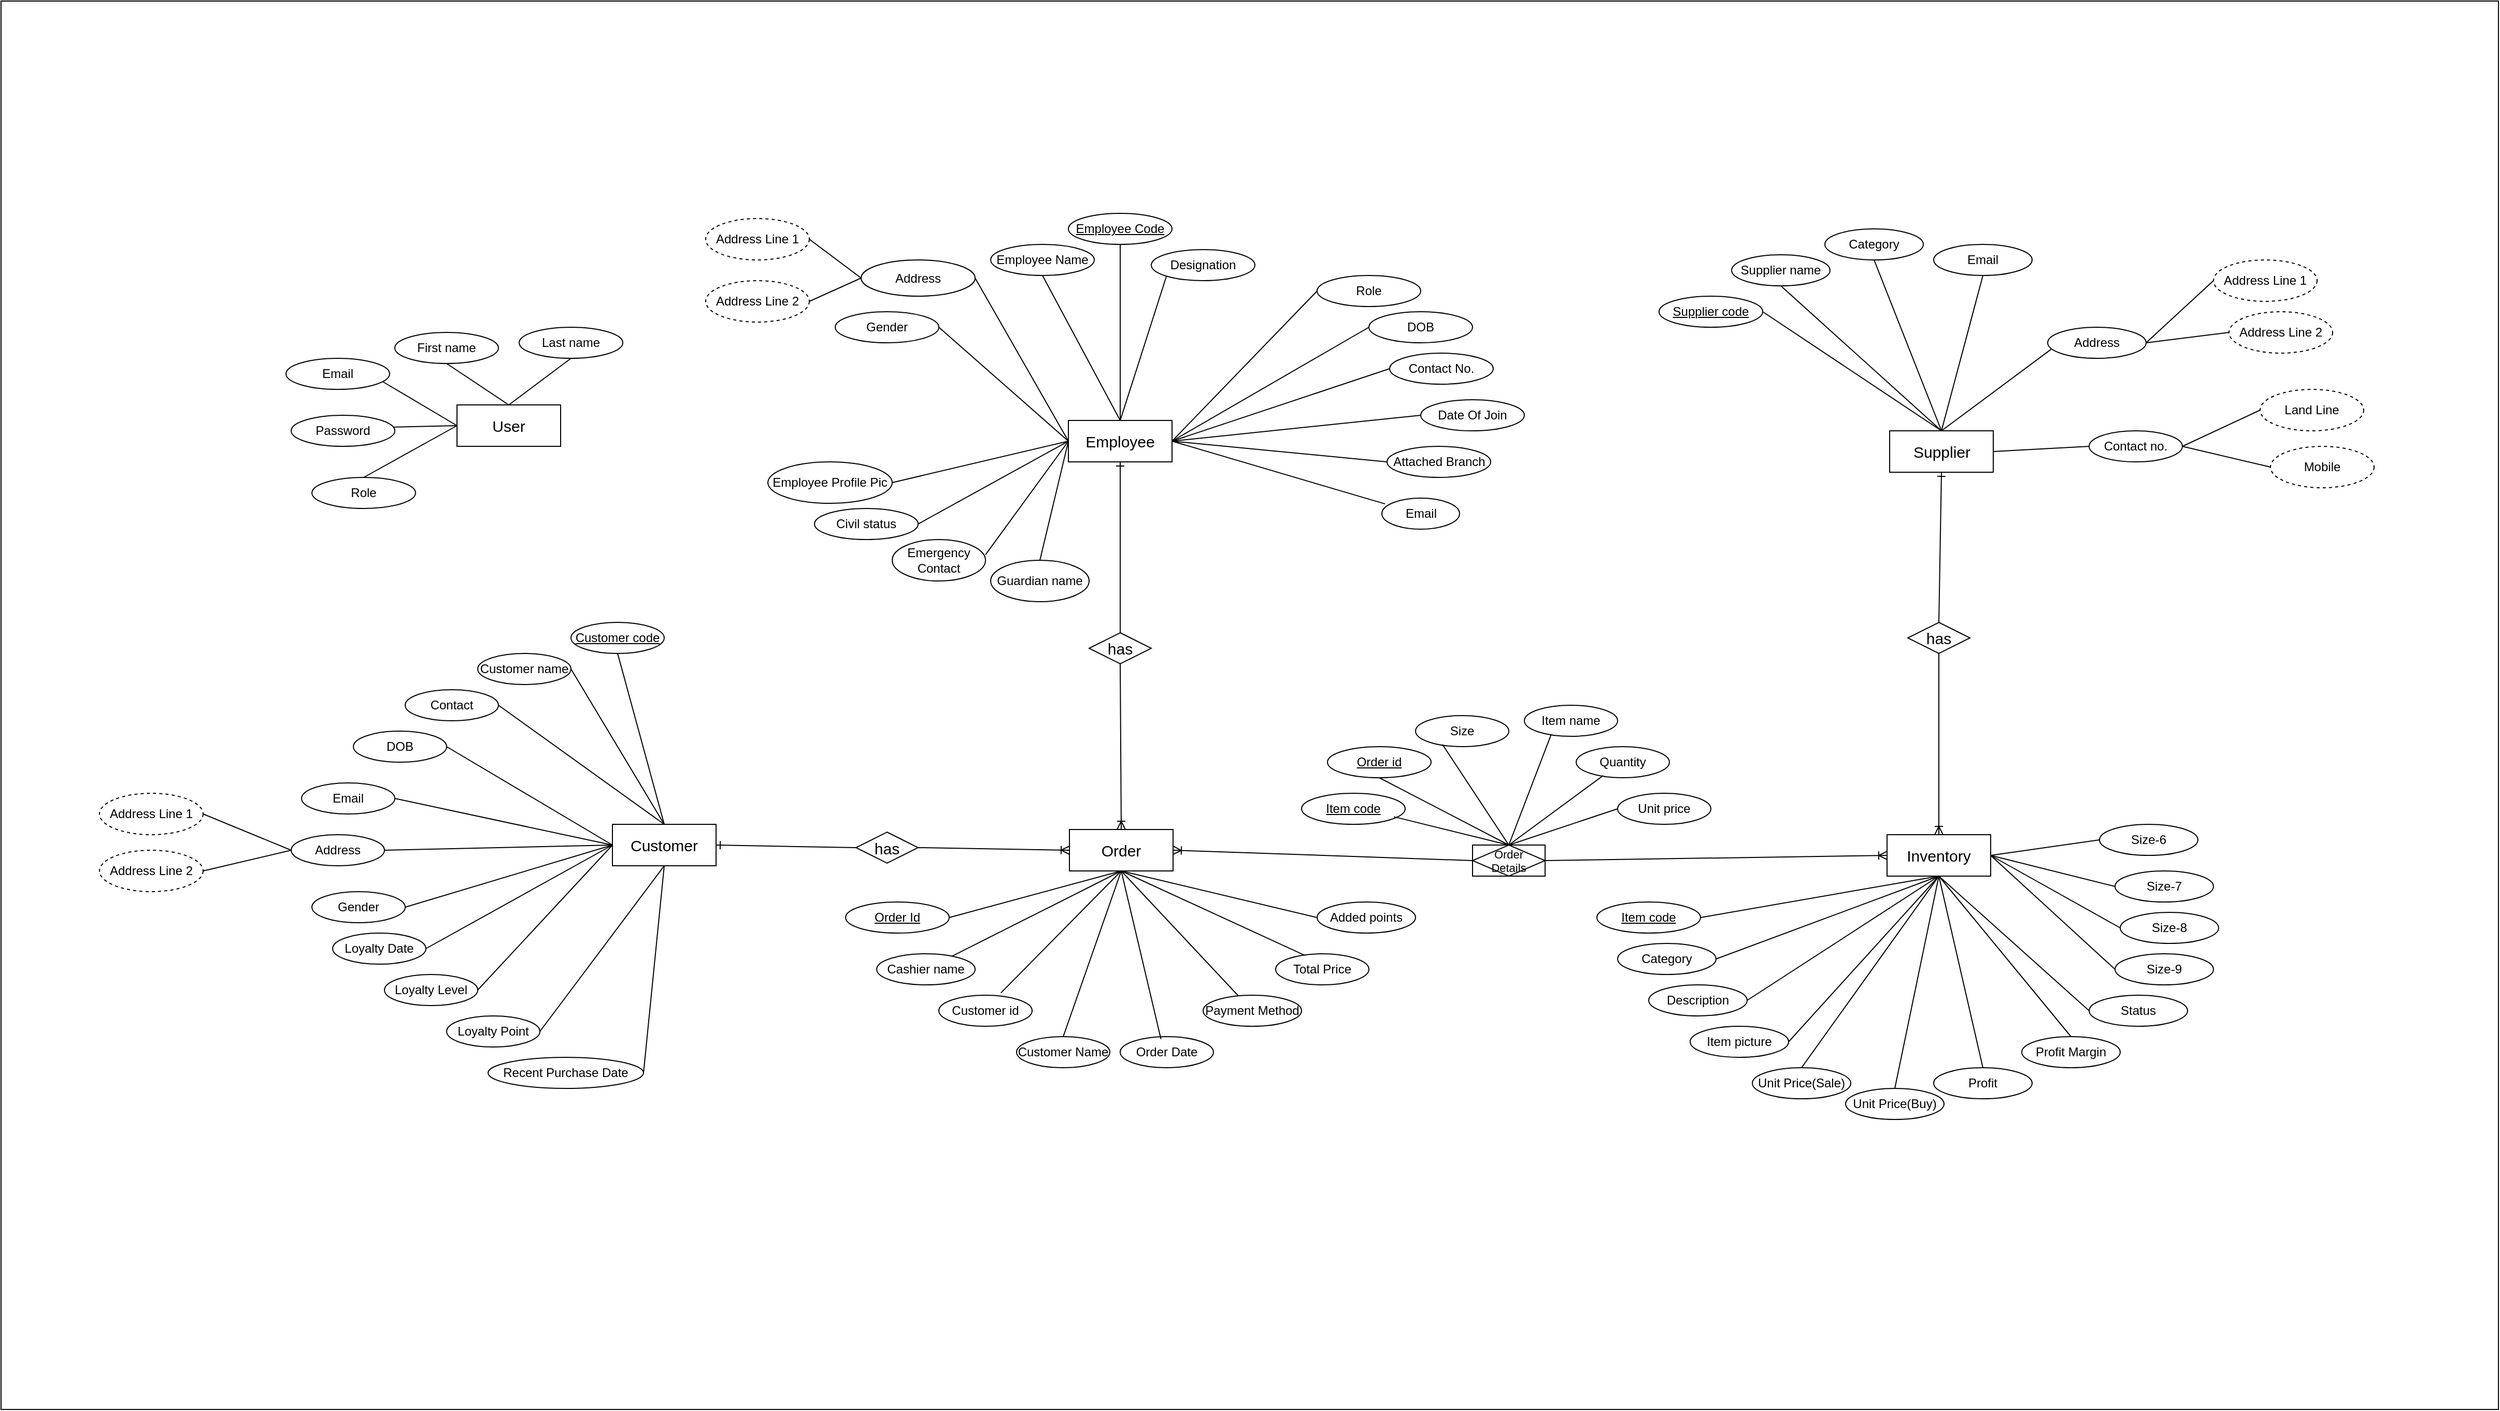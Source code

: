 <mxfile version="21.4.0" type="device">
  <diagram name="Page-1" id="ZirYJTsKvD7a3nU20qLH">
    <mxGraphModel dx="2268" dy="868" grid="1" gridSize="10" guides="1" tooltips="1" connect="1" arrows="1" fold="1" page="1" pageScale="1" pageWidth="850" pageHeight="1100" math="0" shadow="0">
      <root>
        <mxCell id="0" />
        <mxCell id="1" parent="0" />
        <mxCell id="JgvFJQ8lv26SpHcQZbP2-1" value="" style="rounded=0;whiteSpace=wrap;html=1;movable=0;resizable=0;rotatable=0;deletable=0;editable=0;locked=1;connectable=0;" parent="1" vertex="1">
          <mxGeometry x="-750" y="60" width="2410" height="1360" as="geometry" />
        </mxCell>
        <mxCell id="JgvFJQ8lv26SpHcQZbP2-2" value="&lt;font style=&quot;font-size: 15px;&quot;&gt;Employee&lt;/font&gt;" style="whiteSpace=wrap;html=1;align=center;" parent="1" vertex="1">
          <mxGeometry x="280" y="465" width="100" height="40" as="geometry" />
        </mxCell>
        <mxCell id="JgvFJQ8lv26SpHcQZbP2-3" value="Employee Code" style="ellipse;whiteSpace=wrap;html=1;align=center;fontStyle=4;" parent="1" vertex="1">
          <mxGeometry x="280" y="265" width="100" height="30" as="geometry" />
        </mxCell>
        <mxCell id="JgvFJQ8lv26SpHcQZbP2-4" value="Employee Name" style="ellipse;whiteSpace=wrap;html=1;align=center;" parent="1" vertex="1">
          <mxGeometry x="205" y="295" width="100" height="30" as="geometry" />
        </mxCell>
        <mxCell id="JgvFJQ8lv26SpHcQZbP2-5" value="Employee Profile Pic" style="ellipse;whiteSpace=wrap;html=1;align=center;" parent="1" vertex="1">
          <mxGeometry x="-10" y="505" width="120" height="40" as="geometry" />
        </mxCell>
        <mxCell id="JgvFJQ8lv26SpHcQZbP2-6" value="Gender" style="ellipse;whiteSpace=wrap;html=1;align=center;" parent="1" vertex="1">
          <mxGeometry x="55" y="360" width="100" height="30" as="geometry" />
        </mxCell>
        <mxCell id="JgvFJQ8lv26SpHcQZbP2-7" value="Civil status" style="ellipse;whiteSpace=wrap;html=1;align=center;" parent="1" vertex="1">
          <mxGeometry x="35" y="550" width="100" height="30" as="geometry" />
        </mxCell>
        <mxCell id="JgvFJQ8lv26SpHcQZbP2-8" value="" style="endArrow=none;html=1;rounded=0;entryX=0;entryY=0.5;entryDx=0;entryDy=0;exitX=1;exitY=0.5;exitDx=0;exitDy=0;" parent="1" source="JgvFJQ8lv26SpHcQZbP2-7" target="JgvFJQ8lv26SpHcQZbP2-2" edge="1">
          <mxGeometry width="50" height="50" relative="1" as="geometry">
            <mxPoint x="270" y="345" as="sourcePoint" />
            <mxPoint x="185" y="419" as="targetPoint" />
          </mxGeometry>
        </mxCell>
        <mxCell id="JgvFJQ8lv26SpHcQZbP2-9" value="" style="endArrow=none;html=1;rounded=0;exitX=1;exitY=0.5;exitDx=0;exitDy=0;entryX=0;entryY=0.5;entryDx=0;entryDy=0;" parent="1" source="JgvFJQ8lv26SpHcQZbP2-6" target="JgvFJQ8lv26SpHcQZbP2-2" edge="1">
          <mxGeometry width="50" height="50" relative="1" as="geometry">
            <mxPoint x="225" y="341" as="sourcePoint" />
            <mxPoint x="195" y="475" as="targetPoint" />
          </mxGeometry>
        </mxCell>
        <mxCell id="JgvFJQ8lv26SpHcQZbP2-10" value="" style="endArrow=none;html=1;rounded=0;exitX=1;exitY=0.5;exitDx=0;exitDy=0;entryX=0;entryY=0.5;entryDx=0;entryDy=0;" parent="1" source="JgvFJQ8lv26SpHcQZbP2-5" target="JgvFJQ8lv26SpHcQZbP2-2" edge="1">
          <mxGeometry width="50" height="50" relative="1" as="geometry">
            <mxPoint x="175" y="370" as="sourcePoint" />
            <mxPoint x="290" y="495" as="targetPoint" />
          </mxGeometry>
        </mxCell>
        <mxCell id="JgvFJQ8lv26SpHcQZbP2-11" value="" style="endArrow=none;html=1;rounded=0;exitX=0.5;exitY=1;exitDx=0;exitDy=0;entryX=0.5;entryY=0;entryDx=0;entryDy=0;" parent="1" source="JgvFJQ8lv26SpHcQZbP2-4" target="JgvFJQ8lv26SpHcQZbP2-2" edge="1">
          <mxGeometry width="50" height="50" relative="1" as="geometry">
            <mxPoint x="155" y="415" as="sourcePoint" />
            <mxPoint x="290" y="495" as="targetPoint" />
          </mxGeometry>
        </mxCell>
        <mxCell id="JgvFJQ8lv26SpHcQZbP2-12" value="" style="endArrow=none;html=1;rounded=0;exitX=0.5;exitY=1;exitDx=0;exitDy=0;entryX=0.5;entryY=0;entryDx=0;entryDy=0;" parent="1" source="JgvFJQ8lv26SpHcQZbP2-3" target="JgvFJQ8lv26SpHcQZbP2-2" edge="1">
          <mxGeometry width="50" height="50" relative="1" as="geometry">
            <mxPoint x="125" y="470" as="sourcePoint" />
            <mxPoint x="290" y="495" as="targetPoint" />
          </mxGeometry>
        </mxCell>
        <mxCell id="JgvFJQ8lv26SpHcQZbP2-13" value="Designation" style="ellipse;whiteSpace=wrap;html=1;align=center;" parent="1" vertex="1">
          <mxGeometry x="360" y="300" width="100" height="30" as="geometry" />
        </mxCell>
        <mxCell id="JgvFJQ8lv26SpHcQZbP2-14" value="Role" style="ellipse;whiteSpace=wrap;html=1;align=center;" parent="1" vertex="1">
          <mxGeometry x="520" y="325" width="100" height="30" as="geometry" />
        </mxCell>
        <mxCell id="JgvFJQ8lv26SpHcQZbP2-15" value="DOB" style="ellipse;whiteSpace=wrap;html=1;align=center;" parent="1" vertex="1">
          <mxGeometry x="570" y="360" width="100" height="30" as="geometry" />
        </mxCell>
        <mxCell id="JgvFJQ8lv26SpHcQZbP2-16" value="Date Of Join" style="ellipse;whiteSpace=wrap;html=1;align=center;" parent="1" vertex="1">
          <mxGeometry x="620" y="445" width="100" height="30" as="geometry" />
        </mxCell>
        <mxCell id="JgvFJQ8lv26SpHcQZbP2-17" value="Attached Branch" style="ellipse;whiteSpace=wrap;html=1;align=center;" parent="1" vertex="1">
          <mxGeometry x="587.5" y="490" width="100" height="30" as="geometry" />
        </mxCell>
        <mxCell id="JgvFJQ8lv26SpHcQZbP2-18" value="" style="endArrow=none;html=1;rounded=0;entryX=0.5;entryY=0;entryDx=0;entryDy=0;exitX=0;exitY=1;exitDx=0;exitDy=0;" parent="1" source="JgvFJQ8lv26SpHcQZbP2-13" target="JgvFJQ8lv26SpHcQZbP2-2" edge="1">
          <mxGeometry width="50" height="50" relative="1" as="geometry">
            <mxPoint x="215" y="356" as="sourcePoint" />
            <mxPoint x="290" y="495" as="targetPoint" />
          </mxGeometry>
        </mxCell>
        <mxCell id="JgvFJQ8lv26SpHcQZbP2-19" value="" style="endArrow=none;html=1;rounded=0;entryX=1;entryY=0.5;entryDx=0;entryDy=0;exitX=0;exitY=0.5;exitDx=0;exitDy=0;" parent="1" source="JgvFJQ8lv26SpHcQZbP2-14" target="JgvFJQ8lv26SpHcQZbP2-2" edge="1">
          <mxGeometry width="50" height="50" relative="1" as="geometry">
            <mxPoint x="475" y="351" as="sourcePoint" />
            <mxPoint x="390" y="495" as="targetPoint" />
          </mxGeometry>
        </mxCell>
        <mxCell id="JgvFJQ8lv26SpHcQZbP2-20" value="" style="endArrow=none;html=1;rounded=0;entryX=1;entryY=0.5;entryDx=0;entryDy=0;exitX=0;exitY=0.5;exitDx=0;exitDy=0;" parent="1" source="JgvFJQ8lv26SpHcQZbP2-15" target="JgvFJQ8lv26SpHcQZbP2-2" edge="1">
          <mxGeometry width="50" height="50" relative="1" as="geometry">
            <mxPoint x="515" y="380" as="sourcePoint" />
            <mxPoint x="390" y="495" as="targetPoint" />
          </mxGeometry>
        </mxCell>
        <mxCell id="JgvFJQ8lv26SpHcQZbP2-21" value="" style="endArrow=none;html=1;rounded=0;entryX=1;entryY=0.5;entryDx=0;entryDy=0;exitX=0;exitY=0.5;exitDx=0;exitDy=0;" parent="1" source="JgvFJQ8lv26SpHcQZbP2-16" target="JgvFJQ8lv26SpHcQZbP2-2" edge="1">
          <mxGeometry width="50" height="50" relative="1" as="geometry">
            <mxPoint x="555" y="425" as="sourcePoint" />
            <mxPoint x="390" y="495" as="targetPoint" />
          </mxGeometry>
        </mxCell>
        <mxCell id="JgvFJQ8lv26SpHcQZbP2-22" value="" style="endArrow=none;html=1;rounded=0;entryX=1;entryY=0.5;entryDx=0;entryDy=0;exitX=0;exitY=0.5;exitDx=0;exitDy=0;" parent="1" source="JgvFJQ8lv26SpHcQZbP2-17" target="JgvFJQ8lv26SpHcQZbP2-2" edge="1">
          <mxGeometry width="50" height="50" relative="1" as="geometry">
            <mxPoint x="560" y="470" as="sourcePoint" />
            <mxPoint x="390" y="495" as="targetPoint" />
          </mxGeometry>
        </mxCell>
        <mxCell id="JgvFJQ8lv26SpHcQZbP2-23" value="Address" style="ellipse;whiteSpace=wrap;html=1;align=center;" parent="1" vertex="1">
          <mxGeometry x="80" y="310" width="110" height="35" as="geometry" />
        </mxCell>
        <mxCell id="JgvFJQ8lv26SpHcQZbP2-24" value="" style="endArrow=none;html=1;rounded=0;exitX=1;exitY=0.5;exitDx=0;exitDy=0;entryX=0;entryY=0.5;entryDx=0;entryDy=0;" parent="1" source="JgvFJQ8lv26SpHcQZbP2-23" target="JgvFJQ8lv26SpHcQZbP2-2" edge="1">
          <mxGeometry width="50" height="50" relative="1" as="geometry">
            <mxPoint x="115" y="530" as="sourcePoint" />
            <mxPoint x="215" y="475" as="targetPoint" />
          </mxGeometry>
        </mxCell>
        <mxCell id="JgvFJQ8lv26SpHcQZbP2-25" value="Address Line 1" style="ellipse;whiteSpace=wrap;html=1;align=center;dashed=1;" parent="1" vertex="1">
          <mxGeometry x="-70" y="270" width="100" height="40" as="geometry" />
        </mxCell>
        <mxCell id="JgvFJQ8lv26SpHcQZbP2-26" value="Address Line 2" style="ellipse;whiteSpace=wrap;html=1;align=center;dashed=1;" parent="1" vertex="1">
          <mxGeometry x="-70" y="330" width="100" height="40" as="geometry" />
        </mxCell>
        <mxCell id="JgvFJQ8lv26SpHcQZbP2-27" value="" style="endArrow=none;html=1;rounded=0;entryX=1;entryY=0.5;entryDx=0;entryDy=0;exitX=0;exitY=0.5;exitDx=0;exitDy=0;" parent="1" source="JgvFJQ8lv26SpHcQZbP2-23" target="JgvFJQ8lv26SpHcQZbP2-26" edge="1">
          <mxGeometry width="50" height="50" relative="1" as="geometry">
            <mxPoint x="90" y="330" as="sourcePoint" />
            <mxPoint x="-175" y="380" as="targetPoint" />
          </mxGeometry>
        </mxCell>
        <mxCell id="JgvFJQ8lv26SpHcQZbP2-28" value="" style="endArrow=none;html=1;rounded=0;entryX=1;entryY=0.5;entryDx=0;entryDy=0;exitX=0;exitY=0.5;exitDx=0;exitDy=0;" parent="1" source="JgvFJQ8lv26SpHcQZbP2-23" target="JgvFJQ8lv26SpHcQZbP2-25" edge="1">
          <mxGeometry width="50" height="50" relative="1" as="geometry">
            <mxPoint x="-35" y="475" as="sourcePoint" />
            <mxPoint x="-195" y="385" as="targetPoint" />
          </mxGeometry>
        </mxCell>
        <mxCell id="JgvFJQ8lv26SpHcQZbP2-29" value="Contact No." style="ellipse;whiteSpace=wrap;html=1;align=center;" parent="1" vertex="1">
          <mxGeometry x="590" y="400" width="100" height="30" as="geometry" />
        </mxCell>
        <mxCell id="JgvFJQ8lv26SpHcQZbP2-30" value="" style="endArrow=none;html=1;rounded=0;entryX=1;entryY=0.5;entryDx=0;entryDy=0;exitX=0;exitY=0.5;exitDx=0;exitDy=0;" parent="1" source="JgvFJQ8lv26SpHcQZbP2-29" target="JgvFJQ8lv26SpHcQZbP2-2" edge="1">
          <mxGeometry width="50" height="50" relative="1" as="geometry">
            <mxPoint x="570" y="440" as="sourcePoint" />
            <mxPoint x="390" y="495" as="targetPoint" />
          </mxGeometry>
        </mxCell>
        <mxCell id="JgvFJQ8lv26SpHcQZbP2-31" value="Email" style="ellipse;whiteSpace=wrap;html=1;align=center;" parent="1" vertex="1">
          <mxGeometry x="582.5" y="540" width="75" height="30" as="geometry" />
        </mxCell>
        <mxCell id="JgvFJQ8lv26SpHcQZbP2-32" value="Guardian name" style="ellipse;whiteSpace=wrap;html=1;align=center;" parent="1" vertex="1">
          <mxGeometry x="205" y="600" width="95" height="40" as="geometry" />
        </mxCell>
        <mxCell id="JgvFJQ8lv26SpHcQZbP2-33" value="Emergency Contact" style="ellipse;whiteSpace=wrap;html=1;align=center;" parent="1" vertex="1">
          <mxGeometry x="110" y="580" width="90" height="40" as="geometry" />
        </mxCell>
        <mxCell id="JgvFJQ8lv26SpHcQZbP2-34" value="" style="endArrow=none;html=1;rounded=0;exitX=0.5;exitY=0;exitDx=0;exitDy=0;entryX=0;entryY=0.5;entryDx=0;entryDy=0;" parent="1" source="JgvFJQ8lv26SpHcQZbP2-32" target="JgvFJQ8lv26SpHcQZbP2-2" edge="1">
          <mxGeometry width="50" height="50" relative="1" as="geometry">
            <mxPoint x="135" y="590" as="sourcePoint" />
            <mxPoint x="290" y="495" as="targetPoint" />
          </mxGeometry>
        </mxCell>
        <mxCell id="JgvFJQ8lv26SpHcQZbP2-35" value="" style="endArrow=none;html=1;rounded=0;exitX=0.041;exitY=0.186;exitDx=0;exitDy=0;entryX=1;entryY=0.5;entryDx=0;entryDy=0;exitPerimeter=0;" parent="1" source="JgvFJQ8lv26SpHcQZbP2-31" target="JgvFJQ8lv26SpHcQZbP2-2" edge="1">
          <mxGeometry width="50" height="50" relative="1" as="geometry">
            <mxPoint x="278" y="645" as="sourcePoint" />
            <mxPoint x="335" y="555" as="targetPoint" />
          </mxGeometry>
        </mxCell>
        <mxCell id="JgvFJQ8lv26SpHcQZbP2-36" value="" style="endArrow=none;html=1;rounded=0;exitX=1;exitY=0.367;exitDx=0;exitDy=0;entryX=0;entryY=0.5;entryDx=0;entryDy=0;exitPerimeter=0;" parent="1" source="JgvFJQ8lv26SpHcQZbP2-33" target="JgvFJQ8lv26SpHcQZbP2-2" edge="1">
          <mxGeometry width="50" height="50" relative="1" as="geometry">
            <mxPoint x="343" y="695" as="sourcePoint" />
            <mxPoint x="365" y="565" as="targetPoint" />
          </mxGeometry>
        </mxCell>
        <mxCell id="JgvFJQ8lv26SpHcQZbP2-54" value="&lt;font style=&quot;font-size: 15px;&quot;&gt;Order&lt;/font&gt;" style="whiteSpace=wrap;html=1;align=center;" parent="1" vertex="1">
          <mxGeometry x="281" y="860" width="100" height="40" as="geometry" />
        </mxCell>
        <mxCell id="JgvFJQ8lv26SpHcQZbP2-55" value="Order Id" style="ellipse;whiteSpace=wrap;html=1;align=center;fontStyle=4;" parent="1" vertex="1">
          <mxGeometry x="65" y="930" width="100" height="30" as="geometry" />
        </mxCell>
        <mxCell id="JgvFJQ8lv26SpHcQZbP2-56" value="Customer Name" style="ellipse;whiteSpace=wrap;html=1;align=center;" parent="1" vertex="1">
          <mxGeometry x="230" y="1060" width="90" height="30" as="geometry" />
        </mxCell>
        <mxCell id="JgvFJQ8lv26SpHcQZbP2-57" value="Total Price" style="ellipse;whiteSpace=wrap;html=1;align=center;" parent="1" vertex="1">
          <mxGeometry x="480" y="980" width="90" height="30" as="geometry" />
        </mxCell>
        <mxCell id="JgvFJQ8lv26SpHcQZbP2-58" value="Order Date" style="ellipse;whiteSpace=wrap;html=1;align=center;" parent="1" vertex="1">
          <mxGeometry x="330" y="1060" width="90" height="30" as="geometry" />
        </mxCell>
        <mxCell id="JgvFJQ8lv26SpHcQZbP2-59" value="Payment Method" style="ellipse;whiteSpace=wrap;html=1;align=center;" parent="1" vertex="1">
          <mxGeometry x="410" y="1020" width="95" height="30" as="geometry" />
        </mxCell>
        <mxCell id="JgvFJQ8lv26SpHcQZbP2-60" value="Added points" style="ellipse;whiteSpace=wrap;html=1;align=center;" parent="1" vertex="1">
          <mxGeometry x="520" y="930" width="95" height="30" as="geometry" />
        </mxCell>
        <mxCell id="JgvFJQ8lv26SpHcQZbP2-61" value="Cashier name " style="ellipse;whiteSpace=wrap;html=1;align=center;" parent="1" vertex="1">
          <mxGeometry x="95" y="980" width="95" height="30" as="geometry" />
        </mxCell>
        <mxCell id="JgvFJQ8lv26SpHcQZbP2-62" value="" style="endArrow=none;html=1;rounded=0;entryX=0.5;entryY=1;entryDx=0;entryDy=0;exitX=1;exitY=0.5;exitDx=0;exitDy=0;" parent="1" source="JgvFJQ8lv26SpHcQZbP2-55" target="JgvFJQ8lv26SpHcQZbP2-54" edge="1">
          <mxGeometry width="50" height="50" relative="1" as="geometry">
            <mxPoint x="285" y="766" as="sourcePoint" />
            <mxPoint x="388" y="860" as="targetPoint" />
          </mxGeometry>
        </mxCell>
        <mxCell id="JgvFJQ8lv26SpHcQZbP2-63" value="" style="endArrow=none;html=1;rounded=0;exitX=0.5;exitY=0;exitDx=0;exitDy=0;entryX=0.5;entryY=1;entryDx=0;entryDy=0;" parent="1" source="JgvFJQ8lv26SpHcQZbP2-56" target="JgvFJQ8lv26SpHcQZbP2-54" edge="1">
          <mxGeometry width="50" height="50" relative="1" as="geometry">
            <mxPoint x="244" y="782" as="sourcePoint" />
            <mxPoint x="320" y="900" as="targetPoint" />
          </mxGeometry>
        </mxCell>
        <mxCell id="JgvFJQ8lv26SpHcQZbP2-64" value="" style="endArrow=none;html=1;rounded=0;entryX=0.5;entryY=1;entryDx=0;entryDy=0;exitX=0.311;exitY=0.048;exitDx=0;exitDy=0;exitPerimeter=0;" parent="1" source="JgvFJQ8lv26SpHcQZbP2-57" target="JgvFJQ8lv26SpHcQZbP2-54" edge="1">
          <mxGeometry width="50" height="50" relative="1" as="geometry">
            <mxPoint x="273" y="735" as="sourcePoint" />
            <mxPoint x="335" y="870" as="targetPoint" />
          </mxGeometry>
        </mxCell>
        <mxCell id="JgvFJQ8lv26SpHcQZbP2-65" value="" style="endArrow=none;html=1;rounded=0;entryX=0.5;entryY=1;entryDx=0;entryDy=0;exitX=0.437;exitY=0.079;exitDx=0;exitDy=0;exitPerimeter=0;" parent="1" source="JgvFJQ8lv26SpHcQZbP2-58" target="JgvFJQ8lv26SpHcQZbP2-54" edge="1">
          <mxGeometry width="50" height="50" relative="1" as="geometry">
            <mxPoint x="310" y="706" as="sourcePoint" />
            <mxPoint x="335" y="870" as="targetPoint" />
          </mxGeometry>
        </mxCell>
        <mxCell id="JgvFJQ8lv26SpHcQZbP2-66" value="" style="endArrow=none;html=1;rounded=0;entryX=0.5;entryY=1;entryDx=0;entryDy=0;" parent="1" source="JgvFJQ8lv26SpHcQZbP2-59" target="JgvFJQ8lv26SpHcQZbP2-54" edge="1">
          <mxGeometry width="50" height="50" relative="1" as="geometry">
            <mxPoint x="338" y="680" as="sourcePoint" />
            <mxPoint x="335" y="870" as="targetPoint" />
          </mxGeometry>
        </mxCell>
        <mxCell id="JgvFJQ8lv26SpHcQZbP2-67" value="" style="endArrow=none;html=1;rounded=0;entryX=0.5;entryY=1;entryDx=0;entryDy=0;" parent="1" source="JgvFJQ8lv26SpHcQZbP2-61" target="JgvFJQ8lv26SpHcQZbP2-54" edge="1">
          <mxGeometry width="50" height="50" relative="1" as="geometry">
            <mxPoint x="372" y="706" as="sourcePoint" />
            <mxPoint x="335" y="870" as="targetPoint" />
          </mxGeometry>
        </mxCell>
        <mxCell id="JgvFJQ8lv26SpHcQZbP2-68" value="" style="endArrow=none;html=1;rounded=0;entryX=0.5;entryY=1;entryDx=0;entryDy=0;exitX=0;exitY=0.5;exitDx=0;exitDy=0;" parent="1" source="JgvFJQ8lv26SpHcQZbP2-60" target="JgvFJQ8lv26SpHcQZbP2-54" edge="1">
          <mxGeometry width="50" height="50" relative="1" as="geometry">
            <mxPoint x="412" y="746" as="sourcePoint" />
            <mxPoint x="335" y="870" as="targetPoint" />
          </mxGeometry>
        </mxCell>
        <mxCell id="JgvFJQ8lv26SpHcQZbP2-70" value="" style="endArrow=none;html=1;rounded=0;entryX=0.665;entryY=-0.073;entryDx=0;entryDy=0;exitX=0.5;exitY=1;exitDx=0;exitDy=0;entryPerimeter=0;" parent="1" source="JgvFJQ8lv26SpHcQZbP2-54" target="JgvFJQ8lv26SpHcQZbP2-71" edge="1">
          <mxGeometry width="50" height="50" relative="1" as="geometry">
            <mxPoint x="465" y="920" as="sourcePoint" />
            <mxPoint x="215" y="765" as="targetPoint" />
          </mxGeometry>
        </mxCell>
        <mxCell id="JgvFJQ8lv26SpHcQZbP2-71" value="Customer id" style="ellipse;whiteSpace=wrap;html=1;align=center;" parent="1" vertex="1">
          <mxGeometry x="155" y="1020" width="90" height="30" as="geometry" />
        </mxCell>
        <mxCell id="JgvFJQ8lv26SpHcQZbP2-72" value="&lt;font style=&quot;font-size: 15px;&quot;&gt;has&lt;/font&gt;" style="shape=rhombus;perimeter=rhombusPerimeter;whiteSpace=wrap;html=1;align=center;" parent="1" vertex="1">
          <mxGeometry x="300" y="670" width="60" height="30" as="geometry" />
        </mxCell>
        <mxCell id="JgvFJQ8lv26SpHcQZbP2-73" value="" style="fontSize=12;html=1;endArrow=ERone;endFill=1;rounded=0;entryX=0.5;entryY=1;entryDx=0;entryDy=0;exitX=0.5;exitY=0;exitDx=0;exitDy=0;" parent="1" source="JgvFJQ8lv26SpHcQZbP2-72" target="JgvFJQ8lv26SpHcQZbP2-2" edge="1">
          <mxGeometry width="100" height="100" relative="1" as="geometry">
            <mxPoint x="330" y="670" as="sourcePoint" />
            <mxPoint x="330" y="840" as="targetPoint" />
          </mxGeometry>
        </mxCell>
        <mxCell id="JgvFJQ8lv26SpHcQZbP2-74" value="" style="fontSize=12;html=1;endArrow=ERoneToMany;rounded=0;entryX=0.5;entryY=0;entryDx=0;entryDy=0;exitX=0.5;exitY=1;exitDx=0;exitDy=0;" parent="1" source="JgvFJQ8lv26SpHcQZbP2-72" target="JgvFJQ8lv26SpHcQZbP2-54" edge="1">
          <mxGeometry width="100" height="100" relative="1" as="geometry">
            <mxPoint x="325" y="700" as="sourcePoint" />
            <mxPoint x="165" y="770" as="targetPoint" />
          </mxGeometry>
        </mxCell>
        <mxCell id="JgvFJQ8lv26SpHcQZbP2-128" value="&lt;font style=&quot;font-size: 15px;&quot;&gt;Customer&lt;/font&gt;" style="whiteSpace=wrap;html=1;align=center;" parent="1" vertex="1">
          <mxGeometry x="-160" y="855" width="100" height="40" as="geometry" />
        </mxCell>
        <mxCell id="JgvFJQ8lv26SpHcQZbP2-129" value="Customer code" style="ellipse;whiteSpace=wrap;html=1;align=center;fontStyle=4;" parent="1" vertex="1">
          <mxGeometry x="-200" y="660" width="90" height="30" as="geometry" />
        </mxCell>
        <mxCell id="JgvFJQ8lv26SpHcQZbP2-130" value="" style="endArrow=none;html=1;rounded=0;entryX=0.5;entryY=1;entryDx=0;entryDy=0;exitX=0.5;exitY=0;exitDx=0;exitDy=0;" parent="1" source="JgvFJQ8lv26SpHcQZbP2-128" target="JgvFJQ8lv26SpHcQZbP2-129" edge="1">
          <mxGeometry width="50" height="50" relative="1" as="geometry">
            <mxPoint x="10" y="875" as="sourcePoint" />
            <mxPoint x="60" y="825" as="targetPoint" />
          </mxGeometry>
        </mxCell>
        <mxCell id="JgvFJQ8lv26SpHcQZbP2-131" value="Customer name" style="ellipse;whiteSpace=wrap;html=1;align=center;" parent="1" vertex="1">
          <mxGeometry x="-290" y="690" width="90" height="30" as="geometry" />
        </mxCell>
        <mxCell id="JgvFJQ8lv26SpHcQZbP2-132" value="" style="endArrow=none;html=1;rounded=0;entryX=1;entryY=0.5;entryDx=0;entryDy=0;exitX=0.5;exitY=0;exitDx=0;exitDy=0;" parent="1" source="JgvFJQ8lv26SpHcQZbP2-128" target="JgvFJQ8lv26SpHcQZbP2-131" edge="1">
          <mxGeometry width="50" height="50" relative="1" as="geometry">
            <mxPoint x="-150" y="885" as="sourcePoint" />
            <mxPoint x="-260" y="750" as="targetPoint" />
          </mxGeometry>
        </mxCell>
        <mxCell id="JgvFJQ8lv26SpHcQZbP2-133" value="Loyalty Level" style="ellipse;whiteSpace=wrap;html=1;align=center;" parent="1" vertex="1">
          <mxGeometry x="-380" y="1000" width="90" height="30" as="geometry" />
        </mxCell>
        <mxCell id="JgvFJQ8lv26SpHcQZbP2-134" value="" style="endArrow=none;html=1;rounded=0;entryX=1;entryY=0.5;entryDx=0;entryDy=0;exitX=0;exitY=0.5;exitDx=0;exitDy=0;" parent="1" source="JgvFJQ8lv26SpHcQZbP2-128" target="JgvFJQ8lv26SpHcQZbP2-133" edge="1">
          <mxGeometry width="50" height="50" relative="1" as="geometry">
            <mxPoint x="-150" y="885" as="sourcePoint" />
            <mxPoint x="-280" y="790" as="targetPoint" />
          </mxGeometry>
        </mxCell>
        <mxCell id="JgvFJQ8lv26SpHcQZbP2-135" value="Gender" style="ellipse;whiteSpace=wrap;html=1;align=center;" parent="1" vertex="1">
          <mxGeometry x="-450" y="920" width="90" height="30" as="geometry" />
        </mxCell>
        <mxCell id="JgvFJQ8lv26SpHcQZbP2-136" value="" style="endArrow=none;html=1;rounded=0;entryX=1;entryY=0.5;entryDx=0;entryDy=0;exitX=0;exitY=0.5;exitDx=0;exitDy=0;" parent="1" source="JgvFJQ8lv26SpHcQZbP2-128" target="JgvFJQ8lv26SpHcQZbP2-135" edge="1">
          <mxGeometry width="50" height="50" relative="1" as="geometry">
            <mxPoint x="-150" y="885" as="sourcePoint" />
            <mxPoint x="-280" y="790" as="targetPoint" />
          </mxGeometry>
        </mxCell>
        <mxCell id="JgvFJQ8lv26SpHcQZbP2-137" value="Loyalty Date" style="ellipse;whiteSpace=wrap;html=1;align=center;" parent="1" vertex="1">
          <mxGeometry x="-430" y="960" width="90" height="30" as="geometry" />
        </mxCell>
        <mxCell id="JgvFJQ8lv26SpHcQZbP2-138" value="" style="endArrow=none;html=1;rounded=0;entryX=1;entryY=0.5;entryDx=0;entryDy=0;exitX=0;exitY=0.5;exitDx=0;exitDy=0;" parent="1" source="JgvFJQ8lv26SpHcQZbP2-128" target="JgvFJQ8lv26SpHcQZbP2-137" edge="1">
          <mxGeometry width="50" height="50" relative="1" as="geometry">
            <mxPoint x="-150" y="920" as="sourcePoint" />
            <mxPoint x="-270" y="835" as="targetPoint" />
          </mxGeometry>
        </mxCell>
        <mxCell id="JgvFJQ8lv26SpHcQZbP2-139" value="DOB  " style="ellipse;whiteSpace=wrap;html=1;align=center;" parent="1" vertex="1">
          <mxGeometry x="-410" y="765" width="90" height="30" as="geometry" />
        </mxCell>
        <mxCell id="JgvFJQ8lv26SpHcQZbP2-140" value="" style="endArrow=none;html=1;rounded=0;entryX=1;entryY=0.5;entryDx=0;entryDy=0;exitX=0;exitY=0.5;exitDx=0;exitDy=0;" parent="1" source="JgvFJQ8lv26SpHcQZbP2-128" target="JgvFJQ8lv26SpHcQZbP2-139" edge="1">
          <mxGeometry width="50" height="50" relative="1" as="geometry">
            <mxPoint x="-150" y="885" as="sourcePoint" />
            <mxPoint x="-280" y="915" as="targetPoint" />
          </mxGeometry>
        </mxCell>
        <mxCell id="JgvFJQ8lv26SpHcQZbP2-141" value="Address" style="ellipse;whiteSpace=wrap;html=1;align=center;" parent="1" vertex="1">
          <mxGeometry x="-470" y="865" width="90" height="30" as="geometry" />
        </mxCell>
        <mxCell id="JgvFJQ8lv26SpHcQZbP2-142" value="" style="endArrow=none;html=1;rounded=0;entryX=1;entryY=0.5;entryDx=0;entryDy=0;exitX=0;exitY=0.5;exitDx=0;exitDy=0;" parent="1" source="JgvFJQ8lv26SpHcQZbP2-128" target="JgvFJQ8lv26SpHcQZbP2-141" edge="1">
          <mxGeometry width="50" height="50" relative="1" as="geometry">
            <mxPoint x="-290" y="855" as="sourcePoint" />
            <mxPoint x="-450" y="810" as="targetPoint" />
          </mxGeometry>
        </mxCell>
        <mxCell id="JgvFJQ8lv26SpHcQZbP2-143" value="Address Line 1" style="ellipse;whiteSpace=wrap;html=1;align=center;dashed=1;" parent="1" vertex="1">
          <mxGeometry x="-655" y="825" width="100" height="40" as="geometry" />
        </mxCell>
        <mxCell id="JgvFJQ8lv26SpHcQZbP2-144" value="Address Line 2" style="ellipse;whiteSpace=wrap;html=1;align=center;dashed=1;" parent="1" vertex="1">
          <mxGeometry x="-655" y="880" width="100" height="40" as="geometry" />
        </mxCell>
        <mxCell id="JgvFJQ8lv26SpHcQZbP2-145" value="" style="endArrow=none;html=1;rounded=0;entryX=1;entryY=0.5;entryDx=0;entryDy=0;exitX=0;exitY=0.5;exitDx=0;exitDy=0;" parent="1" source="JgvFJQ8lv26SpHcQZbP2-141" target="JgvFJQ8lv26SpHcQZbP2-143" edge="1">
          <mxGeometry width="50" height="50" relative="1" as="geometry">
            <mxPoint x="-450" y="905" as="sourcePoint" />
            <mxPoint x="-630" y="790" as="targetPoint" />
          </mxGeometry>
        </mxCell>
        <mxCell id="JgvFJQ8lv26SpHcQZbP2-146" value="" style="endArrow=none;html=1;rounded=0;entryX=1;entryY=0.5;entryDx=0;entryDy=0;exitX=0;exitY=0.5;exitDx=0;exitDy=0;" parent="1" source="JgvFJQ8lv26SpHcQZbP2-141" target="JgvFJQ8lv26SpHcQZbP2-144" edge="1">
          <mxGeometry width="50" height="50" relative="1" as="geometry">
            <mxPoint x="-460" y="890" as="sourcePoint" />
            <mxPoint x="-610" y="785" as="targetPoint" />
          </mxGeometry>
        </mxCell>
        <mxCell id="JgvFJQ8lv26SpHcQZbP2-147" value="Contact" style="ellipse;whiteSpace=wrap;html=1;align=center;" parent="1" vertex="1">
          <mxGeometry x="-360" y="725" width="90" height="30" as="geometry" />
        </mxCell>
        <mxCell id="JgvFJQ8lv26SpHcQZbP2-148" value="" style="endArrow=none;html=1;rounded=0;entryX=1;entryY=0.5;entryDx=0;entryDy=0;exitX=0.5;exitY=0;exitDx=0;exitDy=0;" parent="1" source="JgvFJQ8lv26SpHcQZbP2-128" target="JgvFJQ8lv26SpHcQZbP2-147" edge="1">
          <mxGeometry width="50" height="50" relative="1" as="geometry">
            <mxPoint x="-70" y="795" as="sourcePoint" />
            <mxPoint x="-190" y="710" as="targetPoint" />
          </mxGeometry>
        </mxCell>
        <mxCell id="JgvFJQ8lv26SpHcQZbP2-149" value="Email" style="ellipse;whiteSpace=wrap;html=1;align=center;" parent="1" vertex="1">
          <mxGeometry x="-460" y="815" width="90" height="30" as="geometry" />
        </mxCell>
        <mxCell id="JgvFJQ8lv26SpHcQZbP2-150" value="" style="endArrow=none;html=1;rounded=0;entryX=1;entryY=0.5;entryDx=0;entryDy=0;exitX=0;exitY=0.5;exitDx=0;exitDy=0;" parent="1" source="JgvFJQ8lv26SpHcQZbP2-128" target="JgvFJQ8lv26SpHcQZbP2-149" edge="1">
          <mxGeometry width="50" height="50" relative="1" as="geometry">
            <mxPoint x="-160" y="865" as="sourcePoint" />
            <mxPoint x="-280" y="780" as="targetPoint" />
          </mxGeometry>
        </mxCell>
        <mxCell id="JgvFJQ8lv26SpHcQZbP2-151" value="Loyalty Point" style="ellipse;whiteSpace=wrap;html=1;align=center;" parent="1" vertex="1">
          <mxGeometry x="-320" y="1040" width="90" height="30" as="geometry" />
        </mxCell>
        <mxCell id="JgvFJQ8lv26SpHcQZbP2-152" value="" style="endArrow=none;html=1;rounded=0;entryX=1;entryY=0.5;entryDx=0;entryDy=0;exitX=0.5;exitY=1;exitDx=0;exitDy=0;" parent="1" source="JgvFJQ8lv26SpHcQZbP2-128" target="JgvFJQ8lv26SpHcQZbP2-151" edge="1">
          <mxGeometry width="50" height="50" relative="1" as="geometry">
            <mxPoint x="-80" y="1090" as="sourcePoint" />
            <mxPoint x="-200" y="1005" as="targetPoint" />
          </mxGeometry>
        </mxCell>
        <mxCell id="JgvFJQ8lv26SpHcQZbP2-153" value="Recent Purchase Date" style="ellipse;whiteSpace=wrap;html=1;align=center;" parent="1" vertex="1">
          <mxGeometry x="-280" y="1080" width="150" height="30" as="geometry" />
        </mxCell>
        <mxCell id="JgvFJQ8lv26SpHcQZbP2-154" value="" style="endArrow=none;html=1;rounded=0;entryX=1;entryY=0.5;entryDx=0;entryDy=0;exitX=0.5;exitY=1;exitDx=0;exitDy=0;" parent="1" source="JgvFJQ8lv26SpHcQZbP2-128" target="JgvFJQ8lv26SpHcQZbP2-153" edge="1">
          <mxGeometry width="50" height="50" relative="1" as="geometry">
            <mxPoint x="10" y="1120" as="sourcePoint" />
            <mxPoint x="-110" y="1035" as="targetPoint" />
          </mxGeometry>
        </mxCell>
        <mxCell id="JgvFJQ8lv26SpHcQZbP2-155" value="&lt;font style=&quot;font-size: 15px;&quot;&gt;has&lt;/font&gt;" style="shape=rhombus;perimeter=rhombusPerimeter;whiteSpace=wrap;html=1;align=center;" parent="1" vertex="1">
          <mxGeometry x="75" y="862.5" width="60" height="30" as="geometry" />
        </mxCell>
        <mxCell id="JgvFJQ8lv26SpHcQZbP2-156" value="" style="fontSize=12;html=1;endArrow=ERone;endFill=1;rounded=0;entryX=1;entryY=0.5;entryDx=0;entryDy=0;exitX=0;exitY=0.5;exitDx=0;exitDy=0;" parent="1" source="JgvFJQ8lv26SpHcQZbP2-155" target="JgvFJQ8lv26SpHcQZbP2-128" edge="1">
          <mxGeometry width="100" height="100" relative="1" as="geometry">
            <mxPoint x="105" y="862.5" as="sourcePoint" />
            <mxPoint x="105" y="697.5" as="targetPoint" />
          </mxGeometry>
        </mxCell>
        <mxCell id="JgvFJQ8lv26SpHcQZbP2-157" value="" style="fontSize=12;html=1;endArrow=ERoneToMany;rounded=0;entryX=0;entryY=0.5;entryDx=0;entryDy=0;exitX=1;exitY=0.5;exitDx=0;exitDy=0;" parent="1" source="JgvFJQ8lv26SpHcQZbP2-155" target="JgvFJQ8lv26SpHcQZbP2-54" edge="1">
          <mxGeometry width="100" height="100" relative="1" as="geometry">
            <mxPoint x="100" y="892.5" as="sourcePoint" />
            <mxPoint x="106" y="1052.5" as="targetPoint" />
          </mxGeometry>
        </mxCell>
        <mxCell id="JgvFJQ8lv26SpHcQZbP2-158" value="&lt;font style=&quot;font-size: 15px;&quot;&gt;Inventory&lt;/font&gt;" style="whiteSpace=wrap;html=1;align=center;" parent="1" vertex="1">
          <mxGeometry x="1070" y="865" width="100" height="40" as="geometry" />
        </mxCell>
        <mxCell id="JgvFJQ8lv26SpHcQZbP2-159" value="Item code" style="ellipse;whiteSpace=wrap;html=1;align=center;fontStyle=4;" parent="1" vertex="1">
          <mxGeometry x="790" y="930" width="100" height="30" as="geometry" />
        </mxCell>
        <mxCell id="JgvFJQ8lv26SpHcQZbP2-160" value="" style="endArrow=none;html=1;rounded=0;entryX=0.5;entryY=1;entryDx=0;entryDy=0;exitX=1;exitY=0.5;exitDx=0;exitDy=0;" parent="1" source="JgvFJQ8lv26SpHcQZbP2-159" target="JgvFJQ8lv26SpHcQZbP2-158" edge="1">
          <mxGeometry width="50" height="50" relative="1" as="geometry">
            <mxPoint x="990" y="761" as="sourcePoint" />
            <mxPoint x="1036" y="895" as="targetPoint" />
          </mxGeometry>
        </mxCell>
        <mxCell id="JgvFJQ8lv26SpHcQZbP2-161" value="Category" style="ellipse;whiteSpace=wrap;html=1;align=center;" parent="1" vertex="1">
          <mxGeometry x="810" y="970" width="95" height="30" as="geometry" />
        </mxCell>
        <mxCell id="JgvFJQ8lv26SpHcQZbP2-162" value="" style="endArrow=none;html=1;rounded=0;entryX=0.5;entryY=1;entryDx=0;entryDy=0;exitX=1;exitY=0.5;exitDx=0;exitDy=0;" parent="1" source="JgvFJQ8lv26SpHcQZbP2-161" target="JgvFJQ8lv26SpHcQZbP2-158" edge="1">
          <mxGeometry width="50" height="50" relative="1" as="geometry">
            <mxPoint x="711" y="786" as="sourcePoint" />
            <mxPoint x="630" y="940" as="targetPoint" />
          </mxGeometry>
        </mxCell>
        <mxCell id="JgvFJQ8lv26SpHcQZbP2-165" value="Description" style="ellipse;whiteSpace=wrap;html=1;align=center;" parent="1" vertex="1">
          <mxGeometry x="840" y="1010" width="95" height="30" as="geometry" />
        </mxCell>
        <mxCell id="JgvFJQ8lv26SpHcQZbP2-166" value="" style="endArrow=none;html=1;rounded=0;entryX=0.5;entryY=1;entryDx=0;entryDy=0;exitX=1;exitY=0.5;exitDx=0;exitDy=0;" parent="1" source="JgvFJQ8lv26SpHcQZbP2-165" target="JgvFJQ8lv26SpHcQZbP2-158" edge="1">
          <mxGeometry width="50" height="50" relative="1" as="geometry">
            <mxPoint x="752" y="831" as="sourcePoint" />
            <mxPoint x="1161" y="950" as="targetPoint" />
          </mxGeometry>
        </mxCell>
        <mxCell id="JgvFJQ8lv26SpHcQZbP2-167" value="Item picture" style="ellipse;whiteSpace=wrap;html=1;align=center;" parent="1" vertex="1">
          <mxGeometry x="880" y="1050" width="95" height="30" as="geometry" />
        </mxCell>
        <mxCell id="JgvFJQ8lv26SpHcQZbP2-168" value="" style="endArrow=none;html=1;rounded=0;entryX=0.5;entryY=1;entryDx=0;entryDy=0;exitX=1;exitY=0.5;exitDx=0;exitDy=0;" parent="1" source="JgvFJQ8lv26SpHcQZbP2-167" target="JgvFJQ8lv26SpHcQZbP2-158" edge="1">
          <mxGeometry width="50" height="50" relative="1" as="geometry">
            <mxPoint x="772" y="881" as="sourcePoint" />
            <mxPoint x="1181" y="1000" as="targetPoint" />
          </mxGeometry>
        </mxCell>
        <mxCell id="JgvFJQ8lv26SpHcQZbP2-169" value="Unit Price(Sale)" style="ellipse;whiteSpace=wrap;html=1;align=center;" parent="1" vertex="1">
          <mxGeometry x="940" y="1090" width="95" height="30" as="geometry" />
        </mxCell>
        <mxCell id="JgvFJQ8lv26SpHcQZbP2-170" value="" style="endArrow=none;html=1;rounded=0;exitX=0.5;exitY=0;exitDx=0;exitDy=0;entryX=0.5;entryY=1;entryDx=0;entryDy=0;" parent="1" source="JgvFJQ8lv26SpHcQZbP2-169" target="JgvFJQ8lv26SpHcQZbP2-158" edge="1">
          <mxGeometry width="50" height="50" relative="1" as="geometry">
            <mxPoint x="852" y="913.5" as="sourcePoint" />
            <mxPoint x="1120" y="910" as="targetPoint" />
          </mxGeometry>
        </mxCell>
        <mxCell id="JgvFJQ8lv26SpHcQZbP2-171" value="Unit Price(Buy)" style="ellipse;whiteSpace=wrap;html=1;align=center;" parent="1" vertex="1">
          <mxGeometry x="1030" y="1110" width="95" height="30" as="geometry" />
        </mxCell>
        <mxCell id="JgvFJQ8lv26SpHcQZbP2-172" value="" style="endArrow=none;html=1;rounded=0;exitX=0.5;exitY=0;exitDx=0;exitDy=0;entryX=0.5;entryY=1;entryDx=0;entryDy=0;" parent="1" source="JgvFJQ8lv26SpHcQZbP2-171" target="JgvFJQ8lv26SpHcQZbP2-158" edge="1">
          <mxGeometry width="50" height="50" relative="1" as="geometry">
            <mxPoint x="962" y="913.5" as="sourcePoint" />
            <mxPoint x="1230" y="905" as="targetPoint" />
          </mxGeometry>
        </mxCell>
        <mxCell id="JgvFJQ8lv26SpHcQZbP2-173" value="Profit" style="ellipse;whiteSpace=wrap;html=1;align=center;" parent="1" vertex="1">
          <mxGeometry x="1115" y="1090" width="95" height="30" as="geometry" />
        </mxCell>
        <mxCell id="JgvFJQ8lv26SpHcQZbP2-174" value="" style="endArrow=none;html=1;rounded=0;exitX=0.5;exitY=0;exitDx=0;exitDy=0;entryX=0.5;entryY=1;entryDx=0;entryDy=0;" parent="1" source="JgvFJQ8lv26SpHcQZbP2-173" target="JgvFJQ8lv26SpHcQZbP2-158" edge="1">
          <mxGeometry width="50" height="50" relative="1" as="geometry">
            <mxPoint x="1062" y="888.5" as="sourcePoint" />
            <mxPoint x="1310" y="860" as="targetPoint" />
          </mxGeometry>
        </mxCell>
        <mxCell id="JgvFJQ8lv26SpHcQZbP2-175" value="Profit Margin" style="ellipse;whiteSpace=wrap;html=1;align=center;" parent="1" vertex="1">
          <mxGeometry x="1200" y="1060" width="95" height="30" as="geometry" />
        </mxCell>
        <mxCell id="JgvFJQ8lv26SpHcQZbP2-176" value="" style="endArrow=none;html=1;rounded=0;exitX=0.5;exitY=0;exitDx=0;exitDy=0;entryX=0.5;entryY=1;entryDx=0;entryDy=0;" parent="1" source="JgvFJQ8lv26SpHcQZbP2-175" target="JgvFJQ8lv26SpHcQZbP2-158" edge="1">
          <mxGeometry width="50" height="50" relative="1" as="geometry">
            <mxPoint x="1152" y="858.5" as="sourcePoint" />
            <mxPoint x="1390" y="820" as="targetPoint" />
          </mxGeometry>
        </mxCell>
        <mxCell id="JgvFJQ8lv26SpHcQZbP2-177" value="Status" style="ellipse;whiteSpace=wrap;html=1;align=center;" parent="1" vertex="1">
          <mxGeometry x="1265" y="1020" width="95" height="30" as="geometry" />
        </mxCell>
        <mxCell id="JgvFJQ8lv26SpHcQZbP2-178" value="" style="endArrow=none;html=1;rounded=0;exitX=0;exitY=0.5;exitDx=0;exitDy=0;entryX=0.5;entryY=1;entryDx=0;entryDy=0;" parent="1" source="JgvFJQ8lv26SpHcQZbP2-177" target="JgvFJQ8lv26SpHcQZbP2-158" edge="1">
          <mxGeometry width="50" height="50" relative="1" as="geometry">
            <mxPoint x="1202" y="803.5" as="sourcePoint" />
            <mxPoint x="1430" y="755" as="targetPoint" />
          </mxGeometry>
        </mxCell>
        <mxCell id="JgvFJQ8lv26SpHcQZbP2-179" value="Size-9" style="ellipse;whiteSpace=wrap;html=1;align=center;" parent="1" vertex="1">
          <mxGeometry x="1290" y="980" width="95" height="30" as="geometry" />
        </mxCell>
        <mxCell id="JgvFJQ8lv26SpHcQZbP2-180" value="" style="endArrow=none;html=1;rounded=0;exitX=0;exitY=0.5;exitDx=0;exitDy=0;entryX=1;entryY=0.5;entryDx=0;entryDy=0;" parent="1" source="JgvFJQ8lv26SpHcQZbP2-179" target="JgvFJQ8lv26SpHcQZbP2-158" edge="1">
          <mxGeometry width="50" height="50" relative="1" as="geometry">
            <mxPoint x="1212" y="753.5" as="sourcePoint" />
            <mxPoint x="1480" y="675" as="targetPoint" />
          </mxGeometry>
        </mxCell>
        <mxCell id="JgvFJQ8lv26SpHcQZbP2-181" value="Size-6" style="ellipse;whiteSpace=wrap;html=1;align=center;" parent="1" vertex="1">
          <mxGeometry x="1275" y="855" width="95" height="30" as="geometry" />
        </mxCell>
        <mxCell id="JgvFJQ8lv26SpHcQZbP2-182" value="" style="endArrow=none;html=1;rounded=0;exitX=0;exitY=0.5;exitDx=0;exitDy=0;entryX=1;entryY=0.5;entryDx=0;entryDy=0;" parent="1" source="JgvFJQ8lv26SpHcQZbP2-181" target="JgvFJQ8lv26SpHcQZbP2-158" edge="1">
          <mxGeometry width="50" height="50" relative="1" as="geometry">
            <mxPoint x="1212" y="608.5" as="sourcePoint" />
            <mxPoint x="1170" y="740" as="targetPoint" />
          </mxGeometry>
        </mxCell>
        <mxCell id="JgvFJQ8lv26SpHcQZbP2-183" value="Size-7" style="ellipse;whiteSpace=wrap;html=1;align=center;" parent="1" vertex="1">
          <mxGeometry x="1290" y="900" width="95" height="30" as="geometry" />
        </mxCell>
        <mxCell id="JgvFJQ8lv26SpHcQZbP2-184" value="" style="endArrow=none;html=1;rounded=0;exitX=0;exitY=0.5;exitDx=0;exitDy=0;entryX=1;entryY=0.5;entryDx=0;entryDy=0;" parent="1" source="JgvFJQ8lv26SpHcQZbP2-183" target="JgvFJQ8lv26SpHcQZbP2-158" edge="1">
          <mxGeometry width="50" height="50" relative="1" as="geometry">
            <mxPoint x="1222" y="648.5" as="sourcePoint" />
            <mxPoint x="1180" y="780" as="targetPoint" />
          </mxGeometry>
        </mxCell>
        <mxCell id="JgvFJQ8lv26SpHcQZbP2-185" value="Size-8" style="ellipse;whiteSpace=wrap;html=1;align=center;" parent="1" vertex="1">
          <mxGeometry x="1295" y="940" width="95" height="30" as="geometry" />
        </mxCell>
        <mxCell id="JgvFJQ8lv26SpHcQZbP2-186" value="" style="endArrow=none;html=1;rounded=0;exitX=0;exitY=0.5;exitDx=0;exitDy=0;entryX=1;entryY=0.5;entryDx=0;entryDy=0;" parent="1" source="JgvFJQ8lv26SpHcQZbP2-185" target="JgvFJQ8lv26SpHcQZbP2-158" edge="1">
          <mxGeometry width="50" height="50" relative="1" as="geometry">
            <mxPoint x="1222" y="706" as="sourcePoint" />
            <mxPoint x="1180" y="837.5" as="targetPoint" />
          </mxGeometry>
        </mxCell>
        <mxCell id="JgvFJQ8lv26SpHcQZbP2-188" value="&lt;font style=&quot;font-size: 15px;&quot;&gt;Supplier&lt;/font&gt;" style="whiteSpace=wrap;html=1;align=center;" parent="1" vertex="1">
          <mxGeometry x="1072.5" y="475" width="100" height="40" as="geometry" />
        </mxCell>
        <mxCell id="JgvFJQ8lv26SpHcQZbP2-189" value="Supplier code" style="ellipse;whiteSpace=wrap;html=1;align=center;fontStyle=4;" parent="1" vertex="1">
          <mxGeometry x="850" y="345" width="100" height="30" as="geometry" />
        </mxCell>
        <mxCell id="JgvFJQ8lv26SpHcQZbP2-190" value="" style="endArrow=none;html=1;rounded=0;entryX=0.5;entryY=0;entryDx=0;entryDy=0;exitX=1;exitY=0.5;exitDx=0;exitDy=0;" parent="1" source="JgvFJQ8lv26SpHcQZbP2-189" target="JgvFJQ8lv26SpHcQZbP2-188" edge="1">
          <mxGeometry width="50" height="50" relative="1" as="geometry">
            <mxPoint x="1060" y="-24" as="sourcePoint" />
            <mxPoint x="1190" y="120" as="targetPoint" />
          </mxGeometry>
        </mxCell>
        <mxCell id="JgvFJQ8lv26SpHcQZbP2-191" value="Supplier name" style="ellipse;whiteSpace=wrap;html=1;align=center;" parent="1" vertex="1">
          <mxGeometry x="920" y="305" width="95" height="30" as="geometry" />
        </mxCell>
        <mxCell id="JgvFJQ8lv26SpHcQZbP2-192" value="" style="endArrow=none;html=1;rounded=0;exitX=0.5;exitY=1;exitDx=0;exitDy=0;entryX=0.5;entryY=0;entryDx=0;entryDy=0;" parent="1" source="JgvFJQ8lv26SpHcQZbP2-191" target="JgvFJQ8lv26SpHcQZbP2-188" edge="1">
          <mxGeometry width="50" height="50" relative="1" as="geometry">
            <mxPoint x="827" y="-11.5" as="sourcePoint" />
            <mxPoint x="785" y="265" as="targetPoint" />
          </mxGeometry>
        </mxCell>
        <mxCell id="JgvFJQ8lv26SpHcQZbP2-193" value="Category" style="ellipse;whiteSpace=wrap;html=1;align=center;" parent="1" vertex="1">
          <mxGeometry x="1010" y="280" width="95" height="30" as="geometry" />
        </mxCell>
        <mxCell id="JgvFJQ8lv26SpHcQZbP2-194" value="" style="endArrow=none;html=1;rounded=0;exitX=0.5;exitY=1;exitDx=0;exitDy=0;entryX=0.5;entryY=0;entryDx=0;entryDy=0;" parent="1" source="JgvFJQ8lv26SpHcQZbP2-193" target="JgvFJQ8lv26SpHcQZbP2-188" edge="1">
          <mxGeometry width="50" height="50" relative="1" as="geometry">
            <mxPoint x="922" y="33.5" as="sourcePoint" />
            <mxPoint x="880" y="310" as="targetPoint" />
          </mxGeometry>
        </mxCell>
        <mxCell id="JgvFJQ8lv26SpHcQZbP2-195" value="Email" style="ellipse;whiteSpace=wrap;html=1;align=center;" parent="1" vertex="1">
          <mxGeometry x="1115" y="295" width="95" height="30" as="geometry" />
        </mxCell>
        <mxCell id="JgvFJQ8lv26SpHcQZbP2-196" value="" style="endArrow=none;html=1;rounded=0;exitX=0.5;exitY=1;exitDx=0;exitDy=0;entryX=0.5;entryY=0;entryDx=0;entryDy=0;" parent="1" source="JgvFJQ8lv26SpHcQZbP2-195" target="JgvFJQ8lv26SpHcQZbP2-188" edge="1">
          <mxGeometry width="50" height="50" relative="1" as="geometry">
            <mxPoint x="1027" y="28.5" as="sourcePoint" />
            <mxPoint x="1225" y="295" as="targetPoint" />
          </mxGeometry>
        </mxCell>
        <mxCell id="JgvFJQ8lv26SpHcQZbP2-197" value="Address" style="ellipse;whiteSpace=wrap;html=1;align=center;" parent="1" vertex="1">
          <mxGeometry x="1225" y="375" width="95" height="30" as="geometry" />
        </mxCell>
        <mxCell id="JgvFJQ8lv26SpHcQZbP2-198" value="" style="endArrow=none;html=1;rounded=0;exitX=0.035;exitY=0.711;exitDx=0;exitDy=0;entryX=0.5;entryY=0;entryDx=0;entryDy=0;exitPerimeter=0;" parent="1" source="JgvFJQ8lv26SpHcQZbP2-197" target="JgvFJQ8lv26SpHcQZbP2-188" edge="1">
          <mxGeometry width="50" height="50" relative="1" as="geometry">
            <mxPoint x="1097" y="78.5" as="sourcePoint" />
            <mxPoint x="1295" y="345" as="targetPoint" />
          </mxGeometry>
        </mxCell>
        <mxCell id="JgvFJQ8lv26SpHcQZbP2-200" value="Contact no." style="ellipse;whiteSpace=wrap;html=1;align=center;" parent="1" vertex="1">
          <mxGeometry x="1265" y="475" width="90" height="30" as="geometry" />
        </mxCell>
        <mxCell id="JgvFJQ8lv26SpHcQZbP2-201" value="" style="endArrow=none;html=1;rounded=0;entryX=1;entryY=0.5;entryDx=0;entryDy=0;exitX=0;exitY=0.5;exitDx=0;exitDy=0;" parent="1" source="JgvFJQ8lv26SpHcQZbP2-200" target="JgvFJQ8lv26SpHcQZbP2-188" edge="1">
          <mxGeometry width="50" height="50" relative="1" as="geometry">
            <mxPoint x="1292.5" y="220" as="sourcePoint" />
            <mxPoint x="1052.5" y="145" as="targetPoint" />
          </mxGeometry>
        </mxCell>
        <mxCell id="JgvFJQ8lv26SpHcQZbP2-202" value="Address Line 1" style="ellipse;whiteSpace=wrap;html=1;align=center;dashed=1;" parent="1" vertex="1">
          <mxGeometry x="1385" y="310" width="100" height="40" as="geometry" />
        </mxCell>
        <mxCell id="JgvFJQ8lv26SpHcQZbP2-203" value="Address Line 2" style="ellipse;whiteSpace=wrap;html=1;align=center;dashed=1;" parent="1" vertex="1">
          <mxGeometry x="1400" y="360" width="100" height="40" as="geometry" />
        </mxCell>
        <mxCell id="JgvFJQ8lv26SpHcQZbP2-204" value="" style="endArrow=none;html=1;rounded=0;entryX=1;entryY=0.5;entryDx=0;entryDy=0;exitX=0;exitY=0.5;exitDx=0;exitDy=0;" parent="1" source="JgvFJQ8lv26SpHcQZbP2-202" target="JgvFJQ8lv26SpHcQZbP2-197" edge="1">
          <mxGeometry width="50" height="50" relative="1" as="geometry">
            <mxPoint x="1292.5" y="220" as="sourcePoint" />
            <mxPoint x="1062.5" y="155" as="targetPoint" />
          </mxGeometry>
        </mxCell>
        <mxCell id="JgvFJQ8lv26SpHcQZbP2-205" value="" style="endArrow=none;html=1;rounded=0;entryX=1;entryY=0.5;entryDx=0;entryDy=0;exitX=0;exitY=0.5;exitDx=0;exitDy=0;" parent="1" source="JgvFJQ8lv26SpHcQZbP2-203" target="JgvFJQ8lv26SpHcQZbP2-197" edge="1">
          <mxGeometry width="50" height="50" relative="1" as="geometry">
            <mxPoint x="1542.5" y="185" as="sourcePoint" />
            <mxPoint x="1362.5" y="280" as="targetPoint" />
          </mxGeometry>
        </mxCell>
        <mxCell id="JgvFJQ8lv26SpHcQZbP2-207" value="Land Line" style="ellipse;whiteSpace=wrap;html=1;align=center;dashed=1;" parent="1" vertex="1">
          <mxGeometry x="1430" y="435" width="100" height="40" as="geometry" />
        </mxCell>
        <mxCell id="JgvFJQ8lv26SpHcQZbP2-208" value="Mobile" style="ellipse;whiteSpace=wrap;html=1;align=center;dashed=1;" parent="1" vertex="1">
          <mxGeometry x="1440" y="490" width="100" height="40" as="geometry" />
        </mxCell>
        <mxCell id="JgvFJQ8lv26SpHcQZbP2-209" value="" style="endArrow=none;html=1;rounded=0;entryX=1;entryY=0.5;entryDx=0;entryDy=0;exitX=0;exitY=0.5;exitDx=0;exitDy=0;" parent="1" source="JgvFJQ8lv26SpHcQZbP2-207" target="JgvFJQ8lv26SpHcQZbP2-200" edge="1">
          <mxGeometry width="50" height="50" relative="1" as="geometry">
            <mxPoint x="1337.5" y="395" as="sourcePoint" />
            <mxPoint x="1360" y="395" as="targetPoint" />
          </mxGeometry>
        </mxCell>
        <mxCell id="JgvFJQ8lv26SpHcQZbP2-210" value="" style="endArrow=none;html=1;rounded=0;entryX=1;entryY=0.5;entryDx=0;entryDy=0;exitX=0;exitY=0.5;exitDx=0;exitDy=0;" parent="1" source="JgvFJQ8lv26SpHcQZbP2-208" target="JgvFJQ8lv26SpHcQZbP2-200" edge="1">
          <mxGeometry width="50" height="50" relative="1" as="geometry">
            <mxPoint x="1587.5" y="360" as="sourcePoint" />
            <mxPoint x="1360" y="395" as="targetPoint" />
          </mxGeometry>
        </mxCell>
        <mxCell id="JgvFJQ8lv26SpHcQZbP2-221" value="" style="fontSize=12;html=1;endArrow=ERoneToMany;rounded=0;entryX=0.5;entryY=0;entryDx=0;entryDy=0;exitX=0.5;exitY=1;exitDx=0;exitDy=0;" parent="1" source="fYpn88RysunniwlXco0L-1" target="JgvFJQ8lv26SpHcQZbP2-158" edge="1">
          <mxGeometry width="100" height="100" relative="1" as="geometry">
            <mxPoint x="1122.5" y="695" as="sourcePoint" />
            <mxPoint x="1070" y="862.5" as="targetPoint" />
          </mxGeometry>
        </mxCell>
        <mxCell id="JgvFJQ8lv26SpHcQZbP2-225" value="&lt;span style=&quot;font-size: 11px;&quot;&gt;Order&lt;/span&gt;&lt;br&gt;&lt;div style=&quot;font-size: 11px;&quot;&gt;&lt;font style=&quot;font-size: 11px;&quot;&gt;Details&lt;/font&gt;&lt;/div&gt;" style="shape=associativeEntity;whiteSpace=wrap;html=1;align=center;" parent="1" vertex="1">
          <mxGeometry x="670" y="875" width="70" height="30" as="geometry" />
        </mxCell>
        <mxCell id="JgvFJQ8lv26SpHcQZbP2-226" value="Size" style="ellipse;whiteSpace=wrap;html=1;align=center;" parent="1" vertex="1">
          <mxGeometry x="615" y="750" width="90" height="30" as="geometry" />
        </mxCell>
        <mxCell id="JgvFJQ8lv26SpHcQZbP2-227" value="" style="endArrow=none;html=1;rounded=0;entryX=0.5;entryY=0;entryDx=0;entryDy=0;exitX=0.5;exitY=1;exitDx=0;exitDy=0;" parent="1" source="JgvFJQ8lv26SpHcQZbP2-229" target="JgvFJQ8lv26SpHcQZbP2-225" edge="1">
          <mxGeometry width="50" height="50" relative="1" as="geometry">
            <mxPoint x="852" y="705" as="sourcePoint" />
            <mxPoint x="657.5" y="735" as="targetPoint" />
          </mxGeometry>
        </mxCell>
        <mxCell id="JgvFJQ8lv26SpHcQZbP2-228" value="" style="endArrow=none;html=1;rounded=0;entryX=0.5;entryY=0;entryDx=0;entryDy=0;exitX=0.289;exitY=0.931;exitDx=0;exitDy=0;exitPerimeter=0;" parent="1" source="JgvFJQ8lv26SpHcQZbP2-226" target="JgvFJQ8lv26SpHcQZbP2-225" edge="1">
          <mxGeometry width="50" height="50" relative="1" as="geometry">
            <mxPoint x="862" y="715" as="sourcePoint" />
            <mxPoint x="657.5" y="735" as="targetPoint" />
            <Array as="points" />
          </mxGeometry>
        </mxCell>
        <mxCell id="JgvFJQ8lv26SpHcQZbP2-229" value="Order id" style="ellipse;whiteSpace=wrap;html=1;align=center;fontStyle=4;" parent="1" vertex="1">
          <mxGeometry x="530" y="780" width="100" height="30" as="geometry" />
        </mxCell>
        <mxCell id="JgvFJQ8lv26SpHcQZbP2-230" value="Item code" style="ellipse;whiteSpace=wrap;html=1;align=center;fontStyle=4;" parent="1" vertex="1">
          <mxGeometry x="505" y="825" width="100" height="30" as="geometry" />
        </mxCell>
        <mxCell id="JgvFJQ8lv26SpHcQZbP2-231" value="" style="endArrow=none;html=1;rounded=0;entryX=0.5;entryY=0;entryDx=0;entryDy=0;exitX=0.891;exitY=0.756;exitDx=0;exitDy=0;exitPerimeter=0;" parent="1" source="JgvFJQ8lv26SpHcQZbP2-230" target="JgvFJQ8lv26SpHcQZbP2-225" edge="1">
          <mxGeometry width="50" height="50" relative="1" as="geometry">
            <mxPoint x="801.5" y="675" as="sourcePoint" />
            <mxPoint x="657.5" y="735" as="targetPoint" />
          </mxGeometry>
        </mxCell>
        <mxCell id="JgvFJQ8lv26SpHcQZbP2-233" value="Item name" style="ellipse;whiteSpace=wrap;html=1;align=center;" parent="1" vertex="1">
          <mxGeometry x="720" y="740" width="90" height="30" as="geometry" />
        </mxCell>
        <mxCell id="JgvFJQ8lv26SpHcQZbP2-234" value="" style="endArrow=none;html=1;rounded=0;entryX=0.5;entryY=0;entryDx=0;entryDy=0;exitX=0.289;exitY=0.931;exitDx=0;exitDy=0;exitPerimeter=0;" parent="1" source="JgvFJQ8lv26SpHcQZbP2-233" target="JgvFJQ8lv26SpHcQZbP2-225" edge="1">
          <mxGeometry width="50" height="50" relative="1" as="geometry">
            <mxPoint x="924.5" y="745" as="sourcePoint" />
            <mxPoint x="767.5" y="905" as="targetPoint" />
            <Array as="points" />
          </mxGeometry>
        </mxCell>
        <mxCell id="JgvFJQ8lv26SpHcQZbP2-235" value="Quantity&lt;span style=&quot;color: rgba(0, 0, 0, 0); font-family: monospace; font-size: 0px; text-align: start; text-wrap: nowrap;&quot;&gt;%3CmxGraphModel%3E%3Croot%3E%3CmxCell%20id%3D%220%22%2F%3E%3CmxCell%20id%3D%221%22%20parent%3D%220%22%2F%3E%3CmxCell%20id%3D%222%22%20value%3D%22Size%22%20style%3D%22ellipse%3BwhiteSpace%3Dwrap%3Bhtml%3D1%3Balign%3Dcenter%3B%22%20vertex%3D%221%22%20parent%3D%221%22%3E%3CmxGeometry%20x%3D%22687.5%22%20y%3D%22770%22%20width%3D%2290%22%20height%3D%2230%22%20as%3D%22geometry%22%2F%3E%3C%2FmxCell%3E%3CmxCell%20id%3D%223%22%20value%3D%22%22%20style%3D%22endArrow%3Dnone%3Bhtml%3D1%3Brounded%3D0%3BentryX%3D0.5%3BentryY%3D0%3BentryDx%3D0%3BentryDy%3D0%3BexitX%3D0.289%3BexitY%3D0.931%3BexitDx%3D0%3BexitDy%3D0%3BexitPerimeter%3D0%3B%22%20edge%3D%221%22%20source%3D%222%22%20parent%3D%221%22%3E%3CmxGeometry%20width%3D%2250%22%20height%3D%2250%22%20relative%3D%221%22%20as%3D%22geometry%22%3E%3CmxPoint%20x%3D%22862%22%20y%3D%22715%22%20as%3D%22sourcePoint%22%2F%3E%3CmxPoint%20x%3D%22705%22%20y%3D%22875%22%20as%3D%22targetPoint%22%2F%3E%3CArray%20as%3D%22points%22%2F%3E%3C%2FmxGeometry%3E%3C%2FmxCell%3E%3C%2Froot%3E%3C%2FmxGraphModel%3E&lt;/span&gt;" style="ellipse;whiteSpace=wrap;html=1;align=center;" parent="1" vertex="1">
          <mxGeometry x="770" y="780" width="90" height="30" as="geometry" />
        </mxCell>
        <mxCell id="JgvFJQ8lv26SpHcQZbP2-236" value="" style="endArrow=none;html=1;rounded=0;entryX=0.5;entryY=0;entryDx=0;entryDy=0;exitX=0.289;exitY=0.931;exitDx=0;exitDy=0;exitPerimeter=0;" parent="1" source="JgvFJQ8lv26SpHcQZbP2-235" target="JgvFJQ8lv26SpHcQZbP2-225" edge="1">
          <mxGeometry width="50" height="50" relative="1" as="geometry">
            <mxPoint x="1004.5" y="767.5" as="sourcePoint" />
            <mxPoint x="847.5" y="927.5" as="targetPoint" />
            <Array as="points" />
          </mxGeometry>
        </mxCell>
        <mxCell id="JgvFJQ8lv26SpHcQZbP2-237" value="Unit price" style="ellipse;whiteSpace=wrap;html=1;align=center;" parent="1" vertex="1">
          <mxGeometry x="810" y="825" width="90" height="30" as="geometry" />
        </mxCell>
        <mxCell id="JgvFJQ8lv26SpHcQZbP2-238" value="" style="endArrow=none;html=1;rounded=0;entryX=0.5;entryY=0;entryDx=0;entryDy=0;exitX=0;exitY=0.5;exitDx=0;exitDy=0;" parent="1" source="JgvFJQ8lv26SpHcQZbP2-237" target="JgvFJQ8lv26SpHcQZbP2-225" edge="1">
          <mxGeometry width="50" height="50" relative="1" as="geometry">
            <mxPoint x="989.5" y="825" as="sourcePoint" />
            <mxPoint x="832.5" y="985" as="targetPoint" />
            <Array as="points" />
          </mxGeometry>
        </mxCell>
        <mxCell id="JgvFJQ8lv26SpHcQZbP2-239" value="" style="fontSize=12;html=1;endArrow=ERoneToMany;rounded=0;entryX=0;entryY=0.5;entryDx=0;entryDy=0;exitX=1;exitY=0.5;exitDx=0;exitDy=0;" parent="1" source="JgvFJQ8lv26SpHcQZbP2-225" target="JgvFJQ8lv26SpHcQZbP2-158" edge="1">
          <mxGeometry width="100" height="100" relative="1" as="geometry">
            <mxPoint x="953" y="745" as="sourcePoint" />
            <mxPoint x="950" y="915" as="targetPoint" />
          </mxGeometry>
        </mxCell>
        <mxCell id="JgvFJQ8lv26SpHcQZbP2-240" value="" style="fontSize=12;html=1;endArrow=ERoneToMany;rounded=0;entryX=1;entryY=0.5;entryDx=0;entryDy=0;exitX=0;exitY=0.5;exitDx=0;exitDy=0;" parent="1" source="JgvFJQ8lv26SpHcQZbP2-225" target="JgvFJQ8lv26SpHcQZbP2-54" edge="1">
          <mxGeometry width="100" height="100" relative="1" as="geometry">
            <mxPoint x="433" y="655" as="sourcePoint" />
            <mxPoint x="430" y="825" as="targetPoint" />
          </mxGeometry>
        </mxCell>
        <mxCell id="JgvFJQ8lv26SpHcQZbP2-241" value="&lt;font style=&quot;font-size: 15px;&quot;&gt;User&lt;/font&gt;" style="whiteSpace=wrap;html=1;align=center;" parent="1" vertex="1">
          <mxGeometry x="-310" y="450" width="100" height="40" as="geometry" />
        </mxCell>
        <mxCell id="JgvFJQ8lv26SpHcQZbP2-242" value="Email" style="ellipse;whiteSpace=wrap;html=1;align=center;" parent="1" vertex="1">
          <mxGeometry x="-475" y="405" width="100" height="30" as="geometry" />
        </mxCell>
        <mxCell id="JgvFJQ8lv26SpHcQZbP2-243" value="Password" style="ellipse;whiteSpace=wrap;html=1;align=center;" parent="1" vertex="1">
          <mxGeometry x="-470" y="460" width="100" height="30" as="geometry" />
        </mxCell>
        <mxCell id="JgvFJQ8lv26SpHcQZbP2-244" value="Role" style="ellipse;whiteSpace=wrap;html=1;align=center;" parent="1" vertex="1">
          <mxGeometry x="-450" y="520" width="100" height="30" as="geometry" />
        </mxCell>
        <mxCell id="JgvFJQ8lv26SpHcQZbP2-245" value="" style="endArrow=none;html=1;rounded=0;exitX=0;exitY=0.5;exitDx=0;exitDy=0;entryX=0.931;entryY=0.746;entryDx=0;entryDy=0;entryPerimeter=0;" parent="1" source="JgvFJQ8lv26SpHcQZbP2-241" target="JgvFJQ8lv26SpHcQZbP2-242" edge="1">
          <mxGeometry width="50" height="50" relative="1" as="geometry">
            <mxPoint x="-601.5" y="470" as="sourcePoint" />
            <mxPoint x="-380" y="430" as="targetPoint" />
          </mxGeometry>
        </mxCell>
        <mxCell id="JgvFJQ8lv26SpHcQZbP2-246" value="" style="endArrow=none;html=1;rounded=0;entryX=0.981;entryY=0.381;entryDx=0;entryDy=0;exitX=0;exitY=0.5;exitDx=0;exitDy=0;entryPerimeter=0;" parent="1" source="JgvFJQ8lv26SpHcQZbP2-241" target="JgvFJQ8lv26SpHcQZbP2-243" edge="1">
          <mxGeometry width="50" height="50" relative="1" as="geometry">
            <mxPoint x="-320" y="480" as="sourcePoint" />
            <mxPoint x="-405" y="560" as="targetPoint" />
          </mxGeometry>
        </mxCell>
        <mxCell id="JgvFJQ8lv26SpHcQZbP2-247" value="" style="endArrow=none;html=1;rounded=0;entryX=0.5;entryY=0;entryDx=0;entryDy=0;exitX=0;exitY=0.5;exitDx=0;exitDy=0;" parent="1" source="JgvFJQ8lv26SpHcQZbP2-241" target="JgvFJQ8lv26SpHcQZbP2-244" edge="1">
          <mxGeometry width="50" height="50" relative="1" as="geometry">
            <mxPoint x="-320" y="480" as="sourcePoint" />
            <mxPoint x="-315" y="605" as="targetPoint" />
          </mxGeometry>
        </mxCell>
        <mxCell id="fYpn88RysunniwlXco0L-1" value="&lt;font style=&quot;font-size: 15px;&quot;&gt;has&lt;/font&gt;" style="shape=rhombus;perimeter=rhombusPerimeter;whiteSpace=wrap;html=1;align=center;" parent="1" vertex="1">
          <mxGeometry x="1090" y="660" width="60" height="30" as="geometry" />
        </mxCell>
        <mxCell id="fYpn88RysunniwlXco0L-2" value="" style="fontSize=12;html=1;endArrow=ERone;endFill=1;rounded=0;entryX=0.5;entryY=1;entryDx=0;entryDy=0;exitX=0.5;exitY=0;exitDx=0;exitDy=0;" parent="1" source="fYpn88RysunniwlXco0L-1" target="JgvFJQ8lv26SpHcQZbP2-188" edge="1">
          <mxGeometry width="100" height="100" relative="1" as="geometry">
            <mxPoint x="1125" y="660" as="sourcePoint" />
            <mxPoint x="960" y="672.5" as="targetPoint" />
          </mxGeometry>
        </mxCell>
        <mxCell id="MYb1LbrhypjVZaCUNC99-1" value="First name" style="ellipse;whiteSpace=wrap;html=1;align=center;" vertex="1" parent="1">
          <mxGeometry x="-370" y="380" width="100" height="30" as="geometry" />
        </mxCell>
        <mxCell id="MYb1LbrhypjVZaCUNC99-2" value="" style="endArrow=none;html=1;rounded=0;entryX=0.5;entryY=1;entryDx=0;entryDy=0;exitX=0.5;exitY=0;exitDx=0;exitDy=0;" edge="1" parent="1" target="MYb1LbrhypjVZaCUNC99-1" source="JgvFJQ8lv26SpHcQZbP2-241">
          <mxGeometry width="50" height="50" relative="1" as="geometry">
            <mxPoint x="-230" y="330" as="sourcePoint" />
            <mxPoint x="-235" y="465" as="targetPoint" />
          </mxGeometry>
        </mxCell>
        <mxCell id="MYb1LbrhypjVZaCUNC99-7" value="Last name" style="ellipse;whiteSpace=wrap;html=1;align=center;" vertex="1" parent="1">
          <mxGeometry x="-250" y="375" width="100" height="30" as="geometry" />
        </mxCell>
        <mxCell id="MYb1LbrhypjVZaCUNC99-8" value="" style="endArrow=none;html=1;rounded=0;entryX=0.5;entryY=1;entryDx=0;entryDy=0;exitX=0.5;exitY=0;exitDx=0;exitDy=0;" edge="1" parent="1" target="MYb1LbrhypjVZaCUNC99-7" source="JgvFJQ8lv26SpHcQZbP2-241">
          <mxGeometry width="50" height="50" relative="1" as="geometry">
            <mxPoint x="-140" y="445" as="sourcePoint" />
            <mxPoint x="-115" y="460" as="targetPoint" />
          </mxGeometry>
        </mxCell>
      </root>
    </mxGraphModel>
  </diagram>
</mxfile>
